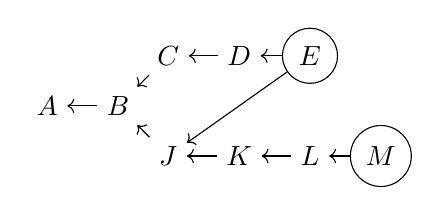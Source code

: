 \begin{tikzpicture}[node distance=0.9cm]

% nodes
\node (a) {$A$};
\node (b) [right of=a] {$B$};
\node (c) [above right of=b] {$C$};
\node (d) [right of=c] {$D$};
\node (e) [right of=d,draw,circle] {$E$};
\node (j) [below right of=b] {$J$};
\node (k) [right of=j] {$K$};
\node (l) [right of=k] {$L$};
\node (m) [right of=l,draw,circle] {$M$};

% arrows
\draw[<-] (a) -- (b);
\draw[<-] (b) -- (c);
\draw[<-] (c) -- (d);
\draw[<-] (d) -- (e);
\draw[<-] (j) -- (e);
\draw[<-] (b) -- (j);
\draw[<-] (j) -- (k);
\draw[<-] (k) -- (l);
\draw[<-] (l) -- (m);
\end{tikzpicture}